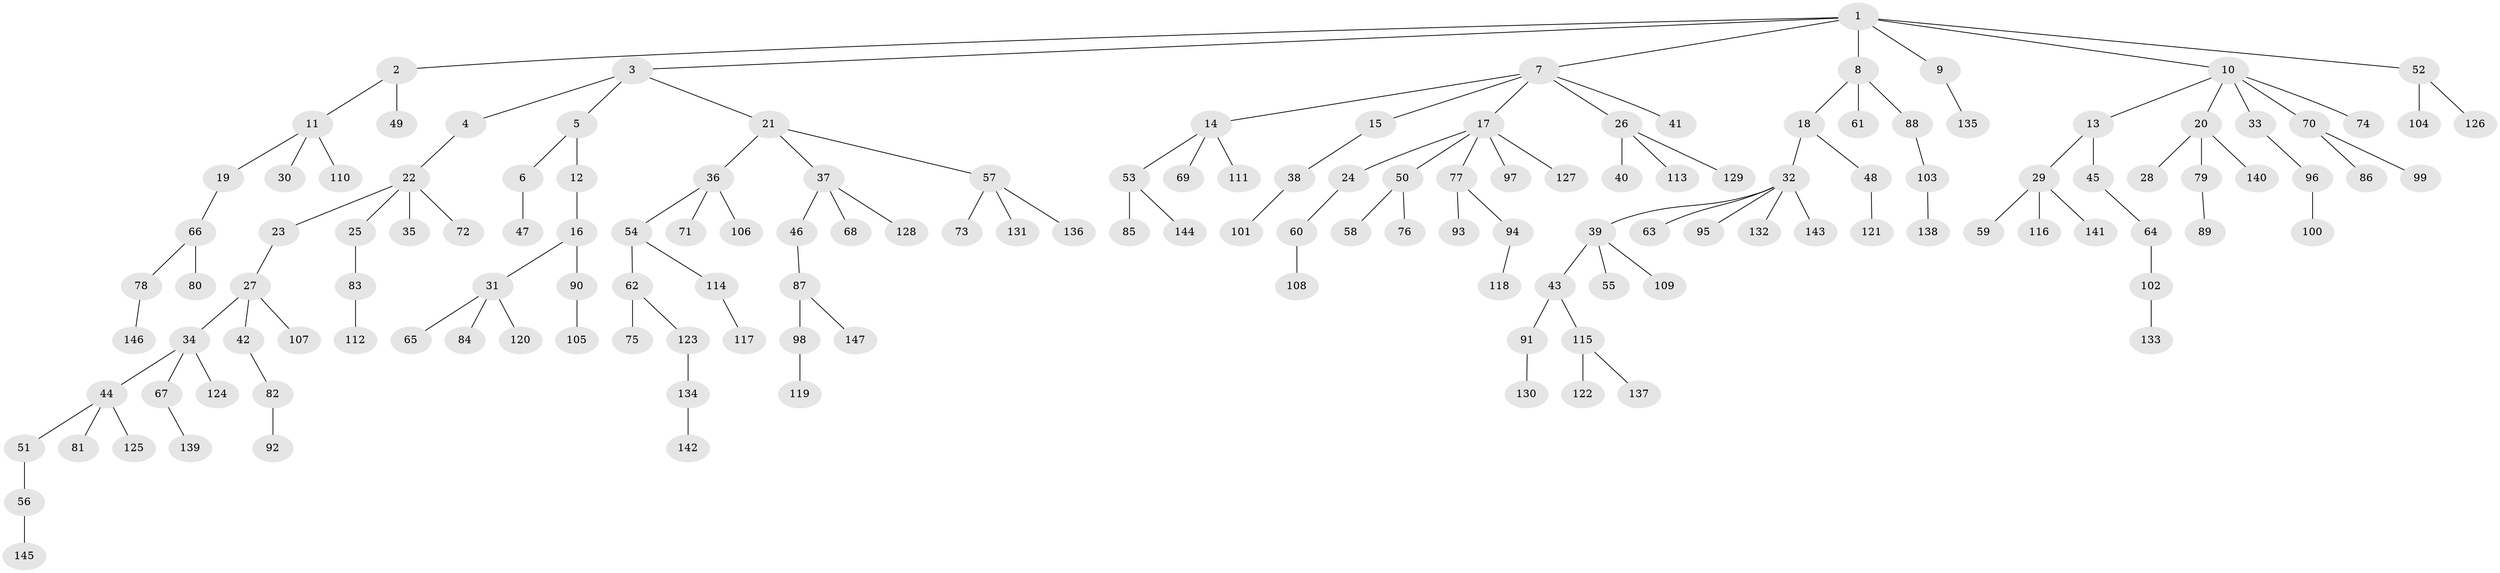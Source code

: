 // coarse degree distribution, {8: 0.0196078431372549, 5: 0.0196078431372549, 2: 0.18627450980392157, 1: 0.5588235294117647, 4: 0.0392156862745098, 7: 0.0196078431372549, 3: 0.14705882352941177, 6: 0.00980392156862745}
// Generated by graph-tools (version 1.1) at 2025/42/03/06/25 10:42:03]
// undirected, 147 vertices, 146 edges
graph export_dot {
graph [start="1"]
  node [color=gray90,style=filled];
  1;
  2;
  3;
  4;
  5;
  6;
  7;
  8;
  9;
  10;
  11;
  12;
  13;
  14;
  15;
  16;
  17;
  18;
  19;
  20;
  21;
  22;
  23;
  24;
  25;
  26;
  27;
  28;
  29;
  30;
  31;
  32;
  33;
  34;
  35;
  36;
  37;
  38;
  39;
  40;
  41;
  42;
  43;
  44;
  45;
  46;
  47;
  48;
  49;
  50;
  51;
  52;
  53;
  54;
  55;
  56;
  57;
  58;
  59;
  60;
  61;
  62;
  63;
  64;
  65;
  66;
  67;
  68;
  69;
  70;
  71;
  72;
  73;
  74;
  75;
  76;
  77;
  78;
  79;
  80;
  81;
  82;
  83;
  84;
  85;
  86;
  87;
  88;
  89;
  90;
  91;
  92;
  93;
  94;
  95;
  96;
  97;
  98;
  99;
  100;
  101;
  102;
  103;
  104;
  105;
  106;
  107;
  108;
  109;
  110;
  111;
  112;
  113;
  114;
  115;
  116;
  117;
  118;
  119;
  120;
  121;
  122;
  123;
  124;
  125;
  126;
  127;
  128;
  129;
  130;
  131;
  132;
  133;
  134;
  135;
  136;
  137;
  138;
  139;
  140;
  141;
  142;
  143;
  144;
  145;
  146;
  147;
  1 -- 2;
  1 -- 3;
  1 -- 7;
  1 -- 8;
  1 -- 9;
  1 -- 10;
  1 -- 52;
  2 -- 11;
  2 -- 49;
  3 -- 4;
  3 -- 5;
  3 -- 21;
  4 -- 22;
  5 -- 6;
  5 -- 12;
  6 -- 47;
  7 -- 14;
  7 -- 15;
  7 -- 17;
  7 -- 26;
  7 -- 41;
  8 -- 18;
  8 -- 61;
  8 -- 88;
  9 -- 135;
  10 -- 13;
  10 -- 20;
  10 -- 33;
  10 -- 70;
  10 -- 74;
  11 -- 19;
  11 -- 30;
  11 -- 110;
  12 -- 16;
  13 -- 29;
  13 -- 45;
  14 -- 53;
  14 -- 69;
  14 -- 111;
  15 -- 38;
  16 -- 31;
  16 -- 90;
  17 -- 24;
  17 -- 50;
  17 -- 77;
  17 -- 97;
  17 -- 127;
  18 -- 32;
  18 -- 48;
  19 -- 66;
  20 -- 28;
  20 -- 79;
  20 -- 140;
  21 -- 36;
  21 -- 37;
  21 -- 57;
  22 -- 23;
  22 -- 25;
  22 -- 35;
  22 -- 72;
  23 -- 27;
  24 -- 60;
  25 -- 83;
  26 -- 40;
  26 -- 113;
  26 -- 129;
  27 -- 34;
  27 -- 42;
  27 -- 107;
  29 -- 59;
  29 -- 116;
  29 -- 141;
  31 -- 65;
  31 -- 84;
  31 -- 120;
  32 -- 39;
  32 -- 63;
  32 -- 95;
  32 -- 132;
  32 -- 143;
  33 -- 96;
  34 -- 44;
  34 -- 67;
  34 -- 124;
  36 -- 54;
  36 -- 71;
  36 -- 106;
  37 -- 46;
  37 -- 68;
  37 -- 128;
  38 -- 101;
  39 -- 43;
  39 -- 55;
  39 -- 109;
  42 -- 82;
  43 -- 91;
  43 -- 115;
  44 -- 51;
  44 -- 81;
  44 -- 125;
  45 -- 64;
  46 -- 87;
  48 -- 121;
  50 -- 58;
  50 -- 76;
  51 -- 56;
  52 -- 104;
  52 -- 126;
  53 -- 85;
  53 -- 144;
  54 -- 62;
  54 -- 114;
  56 -- 145;
  57 -- 73;
  57 -- 131;
  57 -- 136;
  60 -- 108;
  62 -- 75;
  62 -- 123;
  64 -- 102;
  66 -- 78;
  66 -- 80;
  67 -- 139;
  70 -- 86;
  70 -- 99;
  77 -- 93;
  77 -- 94;
  78 -- 146;
  79 -- 89;
  82 -- 92;
  83 -- 112;
  87 -- 98;
  87 -- 147;
  88 -- 103;
  90 -- 105;
  91 -- 130;
  94 -- 118;
  96 -- 100;
  98 -- 119;
  102 -- 133;
  103 -- 138;
  114 -- 117;
  115 -- 122;
  115 -- 137;
  123 -- 134;
  134 -- 142;
}
